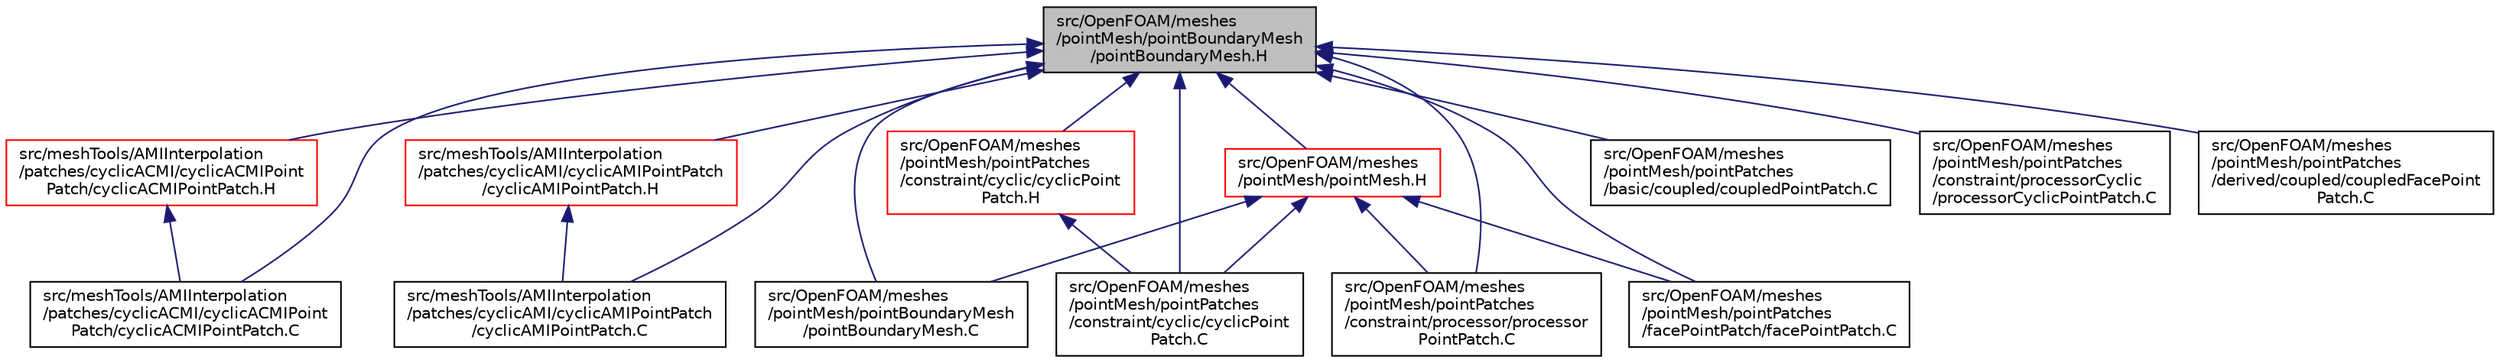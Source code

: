 digraph "src/OpenFOAM/meshes/pointMesh/pointBoundaryMesh/pointBoundaryMesh.H"
{
  bgcolor="transparent";
  edge [fontname="Helvetica",fontsize="10",labelfontname="Helvetica",labelfontsize="10"];
  node [fontname="Helvetica",fontsize="10",shape=record];
  Node1 [label="src/OpenFOAM/meshes\l/pointMesh/pointBoundaryMesh\l/pointBoundaryMesh.H",height=0.2,width=0.4,color="black", fillcolor="grey75", style="filled", fontcolor="black"];
  Node1 -> Node2 [dir="back",color="midnightblue",fontsize="10",style="solid",fontname="Helvetica"];
  Node2 [label="src/meshTools/AMIInterpolation\l/patches/cyclicACMI/cyclicACMIPoint\lPatch/cyclicACMIPointPatch.H",height=0.2,width=0.4,color="red",URL="$a07223.html"];
  Node2 -> Node3 [dir="back",color="midnightblue",fontsize="10",style="solid",fontname="Helvetica"];
  Node3 [label="src/meshTools/AMIInterpolation\l/patches/cyclicACMI/cyclicACMIPoint\lPatch/cyclicACMIPointPatch.C",height=0.2,width=0.4,color="black",URL="$a07222.html"];
  Node1 -> Node3 [dir="back",color="midnightblue",fontsize="10",style="solid",fontname="Helvetica"];
  Node1 -> Node4 [dir="back",color="midnightblue",fontsize="10",style="solid",fontname="Helvetica"];
  Node4 [label="src/meshTools/AMIInterpolation\l/patches/cyclicAMI/cyclicAMIPointPatch\l/cyclicAMIPointPatch.H",height=0.2,width=0.4,color="red",URL="$a07237.html"];
  Node4 -> Node5 [dir="back",color="midnightblue",fontsize="10",style="solid",fontname="Helvetica"];
  Node5 [label="src/meshTools/AMIInterpolation\l/patches/cyclicAMI/cyclicAMIPointPatch\l/cyclicAMIPointPatch.C",height=0.2,width=0.4,color="black",URL="$a07236.html"];
  Node1 -> Node5 [dir="back",color="midnightblue",fontsize="10",style="solid",fontname="Helvetica"];
  Node1 -> Node6 [dir="back",color="midnightblue",fontsize="10",style="solid",fontname="Helvetica"];
  Node6 [label="src/OpenFOAM/meshes\l/pointMesh/pointBoundaryMesh\l/pointBoundaryMesh.C",height=0.2,width=0.4,color="black",URL="$a08577.html"];
  Node1 -> Node7 [dir="back",color="midnightblue",fontsize="10",style="solid",fontname="Helvetica"];
  Node7 [label="src/OpenFOAM/meshes\l/pointMesh/pointMesh.H",height=0.2,width=0.4,color="red",URL="$a08580.html"];
  Node7 -> Node6 [dir="back",color="midnightblue",fontsize="10",style="solid",fontname="Helvetica"];
  Node7 -> Node8 [dir="back",color="midnightblue",fontsize="10",style="solid",fontname="Helvetica"];
  Node8 [label="src/OpenFOAM/meshes\l/pointMesh/pointPatches\l/constraint/cyclic/cyclicPoint\lPatch.C",height=0.2,width=0.4,color="black",URL="$a08592.html"];
  Node7 -> Node9 [dir="back",color="midnightblue",fontsize="10",style="solid",fontname="Helvetica"];
  Node9 [label="src/OpenFOAM/meshes\l/pointMesh/pointPatches\l/constraint/processor/processor\lPointPatch.C",height=0.2,width=0.4,color="black",URL="$a08600.html"];
  Node7 -> Node10 [dir="back",color="midnightblue",fontsize="10",style="solid",fontname="Helvetica"];
  Node10 [label="src/OpenFOAM/meshes\l/pointMesh/pointPatches\l/facePointPatch/facePointPatch.C",height=0.2,width=0.4,color="black",URL="$a08614.html"];
  Node1 -> Node11 [dir="back",color="midnightblue",fontsize="10",style="solid",fontname="Helvetica"];
  Node11 [label="src/OpenFOAM/meshes\l/pointMesh/pointPatches\l/basic/coupled/coupledPointPatch.C",height=0.2,width=0.4,color="black",URL="$a08588.html"];
  Node1 -> Node12 [dir="back",color="midnightblue",fontsize="10",style="solid",fontname="Helvetica"];
  Node12 [label="src/OpenFOAM/meshes\l/pointMesh/pointPatches\l/constraint/cyclic/cyclicPoint\lPatch.H",height=0.2,width=0.4,color="red",URL="$a08593.html"];
  Node12 -> Node8 [dir="back",color="midnightblue",fontsize="10",style="solid",fontname="Helvetica"];
  Node1 -> Node8 [dir="back",color="midnightblue",fontsize="10",style="solid",fontname="Helvetica"];
  Node1 -> Node9 [dir="back",color="midnightblue",fontsize="10",style="solid",fontname="Helvetica"];
  Node1 -> Node13 [dir="back",color="midnightblue",fontsize="10",style="solid",fontname="Helvetica"];
  Node13 [label="src/OpenFOAM/meshes\l/pointMesh/pointPatches\l/constraint/processorCyclic\l/processorCyclicPointPatch.C",height=0.2,width=0.4,color="black",URL="$a08602.html"];
  Node1 -> Node14 [dir="back",color="midnightblue",fontsize="10",style="solid",fontname="Helvetica"];
  Node14 [label="src/OpenFOAM/meshes\l/pointMesh/pointPatches\l/derived/coupled/coupledFacePoint\lPatch.C",height=0.2,width=0.4,color="black",URL="$a08610.html"];
  Node1 -> Node10 [dir="back",color="midnightblue",fontsize="10",style="solid",fontname="Helvetica"];
}
